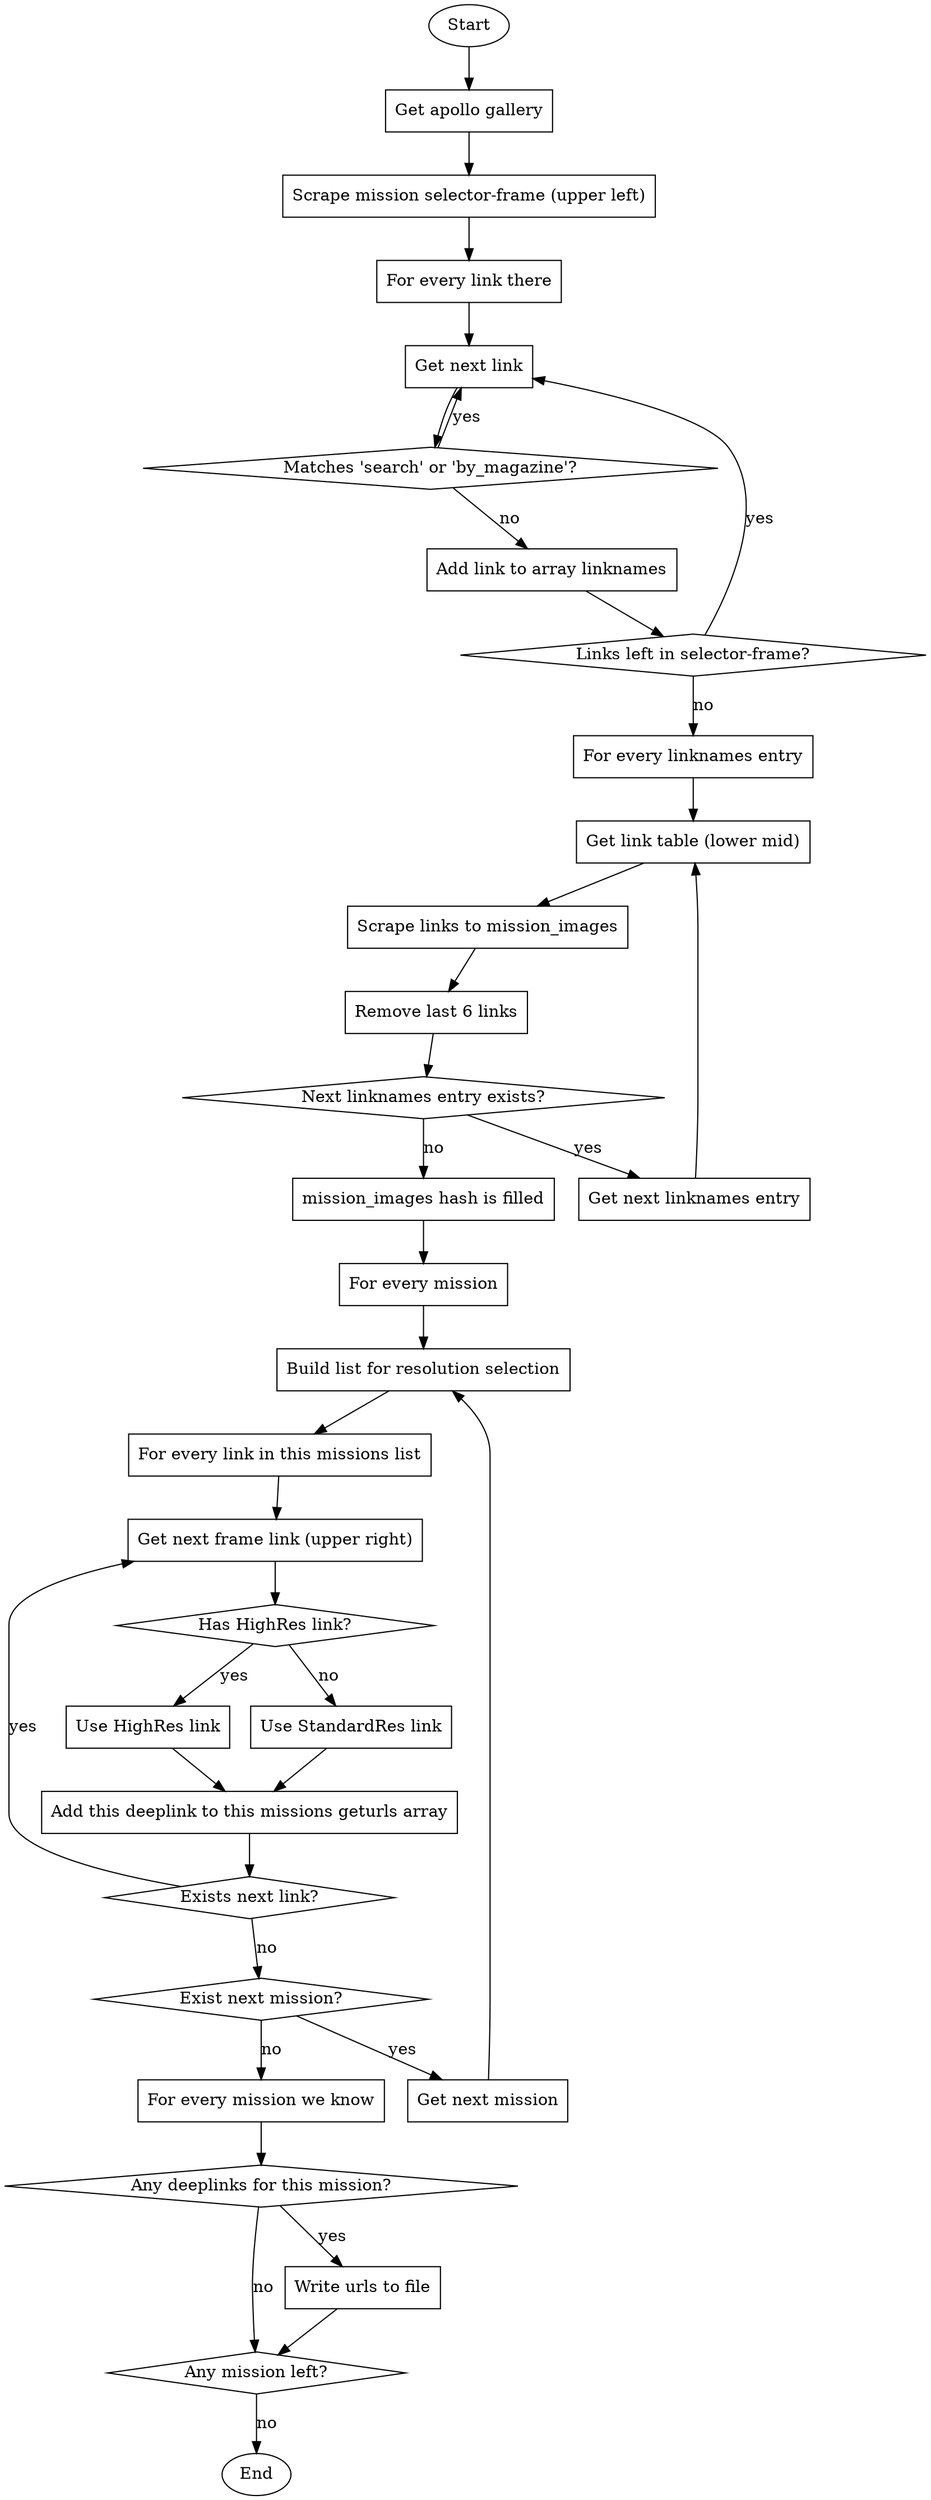 digraph G {

  node [shape=box];

  Start -> "Get apollo gallery";
  "Get apollo gallery" -> "Scrape mission selector-frame (upper left)";
  "Scrape mission selector-frame (upper left)" -> "For every link there";
  "For every link there" -> "Get next link";
  "Get next link" -> "Matches 'search' or 'by_magazine'?";
  "Matches 'search' or 'by_magazine'?" -> "Get next link" [label="yes"];
  "Matches 'search' or 'by_magazine'?" -> "Add link to array linknames" [label="no"];
  "Add link to array linknames" -> "Links left in selector-frame?";
  "Links left in selector-frame?" -> "Get next link" [label="yes"];
  "Links left in selector-frame?" -> "For every linknames entry" [label="no"];
  "For every linknames entry" -> "Get link table (lower mid)";
  "Get link table (lower mid)" -> "Scrape links to mission_images";
  "Scrape links to mission_images" -> "Remove last 6 links";
  "Remove last 6 links" -> "Next linknames entry exists?";
  "Next linknames entry exists?" -> "Get next linknames entry" [label="yes"];
  "Get next linknames entry" -> "Get link table (lower mid)";
  "Next linknames entry exists?" -> "mission_images hash is filled" [label="no"];
  "mission_images hash is filled" -> "For every mission";
  "For every mission" -> "Build list for resolution selection";
  "Build list for resolution selection" -> "For every link in this missions list";
  "For every link in this missions list" -> "Get next frame link (upper right)";
  "Get next frame link (upper right)" -> "Has HighRes link?";
  "Has HighRes link?" -> "Use HighRes link" [label="yes"];
  "Has HighRes link?" -> "Use StandardRes link" [label="no"];
  "Use HighRes link" -> "Add this deeplink to this missions geturls array";
  "Use StandardRes link" -> "Add this deeplink to this missions geturls array";
  "Add this deeplink to this missions geturls array" -> "Exists next link?";
  "Exists next link?" -> "Get next frame link (upper right)" [label="yes"];
  "Exists next link?" -> "Exist next mission?" [label="no"];
  "Exist next mission?" -> "Get next mission" [label="yes"];
  "Get next mission" -> "Build list for resolution selection";
  "Exist next mission?" -> "For every mission we know" [label="no"];
  "For every mission we know" -> "Any deeplinks for this mission?";
  "Any deeplinks for this mission?" -> "Any mission left?" [label="no"];
  "Any deeplinks for this mission?" -> "Write urls to file" [label="yes"];
  "Write urls to file" -> "Any mission left?";
  "Any mission left?" -> End [label="no"];

  Start [shape=ellipse];
  End [shape=ellipse];

  "Matches 'search' or 'by_magazine'?" [shape=diamond];
  "Links left in selector-frame?" [shape=diamond];
  "Next linknames entry exists?" [shape=diamond];
  "Has HighRes link?" [shape=diamond];
  "Exists next link?" [shape=diamond];
  "Exist next mission?" [shape=diamond];
  "Any deeplinks for this mission?" [shape=diamond];
  "Any mission left?" [shape=diamond];
}
